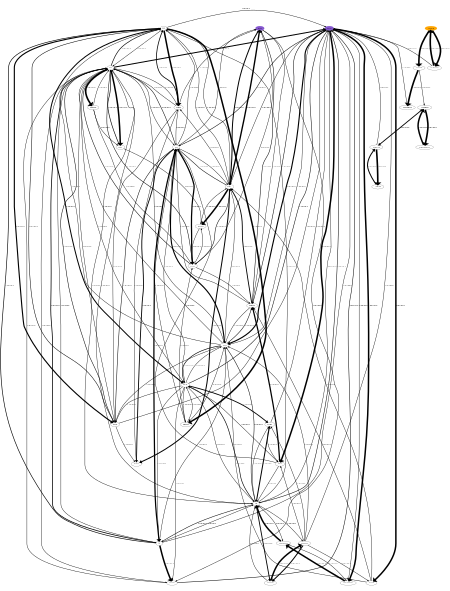 digraph {
    graph [b="0,0,1558,558", rankdir=TB, center=true, splines=True, size="3,5!", dpi=400, ratio="fill"];
	NO -> N2 [label="2.5E+01%" fontcolor=black fontname=serif fontsize=16 penwidth=5]
	NO -> NNH [label="3.8E-01%" fontcolor=black fontname=serif fontsize=16 penwidth=3]
	NO -> NH [label="7.3E-01%" fontcolor=black fontname=serif fontsize=16 penwidth=3]
	NO -> HNO [label="1.3E+01%" fontcolor=black fontname=serif fontsize=16 penwidth=4]
	NO -> HONO [label="1.0E+02%" fontcolor=black fontname=serif fontsize=16 penwidth=13]
	NO -> N [label="5.7E+00%" fontcolor=black fontname=serif fontsize=16 penwidth=3]
	NO -> N2O [label="1.5E+01%" fontcolor=black fontname=serif fontsize=16 penwidth=4]
	NO -> NO2 [label="9.7E+01%" fontcolor=black fontname=serif fontsize=16 penwidth=12]
	NO -> HCN [label="5.3E+01%" fontcolor=black fontname=serif fontsize=16 penwidth=8]
	NO -> CN [label="1.2E-01%" fontcolor=black fontname=serif fontsize=16 penwidth=3]
	NO -> NCO [label="5.7E+00%" fontcolor=black fontname=serif fontsize=16 penwidth=3]
	NO -> H2CN [label="2.9E+00%" fontcolor=black fontname=serif fontsize=16 penwidth=3]
	NO2 -> H2NO [label="6.6E-02%" fontcolor=black fontname=serif fontsize=16 penwidth=3]
	NO2 -> NO [label="2.7E+01%" fontcolor=black fontname=serif fontsize=16 penwidth=5]
	N -> N2 [label="2.4E+01%" fontcolor=black fontname=serif fontsize=16 penwidth=5]
	N -> NO [label="3.5E+01%" fontcolor=black fontname=serif fontsize=16 penwidth=6]
	N -> HCN [label="1.8E+00%" fontcolor=black fontname=serif fontsize=16 penwidth=3]
	N -> CN [label="5.5E-02%" fontcolor=black fontname=serif fontsize=16 penwidth=3]
	N -> H2CN [label="9.5E+01%" fontcolor=black fontname=serif fontsize=16 penwidth=12]
	NH3 -> NH2 [label="5.2E+01%" fontcolor=black fontname=serif fontsize=16 penwidth=8]
	NH3 -> HNCO [label="2.5E-02%" fontcolor=black fontname=serif fontsize=16 penwidth=3]
	NH3 -> H2CN [label="2.4E+00%" fontcolor=black fontname=serif fontsize=16 penwidth=3]
	NCO -> N2 [label="5.7E-01%" fontcolor=black fontname=serif fontsize=16 penwidth=3]
	NCO -> NH2 [label="1.3E-02%" fontcolor=black fontname=serif fontsize=16 penwidth=3]
	NCO -> NH [label="6.3E+01%" fontcolor=black fontname=serif fontsize=16 penwidth=9]
	NCO -> N [label="2.1E-01%" fontcolor=black fontname=serif fontsize=16 penwidth=3]
	NCO -> N2O [label="2.0E+00%" fontcolor=black fontname=serif fontsize=16 penwidth=3]
	NCO -> NO [label="5.7E-01%" fontcolor=black fontname=serif fontsize=16 penwidth=3]
	NCO -> HCN [label="2.9E-01%" fontcolor=black fontname=serif fontsize=16 penwidth=3]
	NCO -> HNCO [label="1.0E+01%" fontcolor=black fontname=serif fontsize=16 penwidth=4]
	NCO -> NCN [label="2.1E+01%" fontcolor=black fontname=serif fontsize=16 penwidth=5]
	N2O -> N2 [label="1.8E+01%" fontcolor=black fontname=serif fontsize=16 penwidth=4]
	N2O -> N2H2 [label="1.1E-01%" fontcolor=black fontname=serif fontsize=16 penwidth=3]
	N2O -> NO [label="2.5E-01%" fontcolor=black fontname=serif fontsize=16 penwidth=3]
	N2O -> HCN [label="2.4E-02%" fontcolor=black fontname=serif fontsize=16 penwidth=3]
	C5H5N -> C5H4N [label="1.0E+02%" fontcolor=black fontname=serif fontsize=16 penwidth=13]
	C5H5N -> C5H5NO [label="1.0E+02%" fontcolor=black fontname=serif fontsize=16 penwidth=13]
	HNO -> H2NO [label="1.4E-01%" fontcolor=black fontname=serif fontsize=16 penwidth=3]
	HNO -> NH3 [label="4.5E-01%" fontcolor=black fontname=serif fontsize=16 penwidth=3]
	HNO -> NO [label="1.6E+01%" fontcolor=black fontname=serif fontsize=16 penwidth=4]
	HNO -> HNCO [label="1.2E-02%" fontcolor=black fontname=serif fontsize=16 penwidth=3]
	CN -> N2 [label="1.4E-01%" fontcolor=black fontname=serif fontsize=16 penwidth=3]
	CN -> N [label="1.6E+01%" fontcolor=black fontname=serif fontsize=16 penwidth=4]
	CN -> NO [label="7.7E-01%" fontcolor=black fontname=serif fontsize=16 penwidth=3]
	CN -> HCN [label="1.3E+01%" fontcolor=black fontname=serif fontsize=16 penwidth=4]
	CN -> NCO [label="2.0E+01%" fontcolor=black fontname=serif fontsize=16 penwidth=4]
	CN -> NCN [label="2.1E+01%" fontcolor=black fontname=serif fontsize=16 penwidth=5]
	CN -> CHCHCN [label="6.2E-02%" fontcolor=black fontname=serif fontsize=16 penwidth=3]
	CN -> C2N2 [label="5.6E+01%" fontcolor=black fontname=serif fontsize=16 penwidth=8]
	CN -> CH3CN [label="7.6E+00%" fontcolor=black fontname=serif fontsize=16 penwidth=3]
	CN -> CH2CN [label="4.5E+01%" fontcolor=black fontname=serif fontsize=16 penwidth=7]
	NNH -> N2 [label="3.0E+01%" fontcolor=black fontname=serif fontsize=16 penwidth=6]
	NNH -> NH [label="2.6E-02%" fontcolor=black fontname=serif fontsize=16 penwidth=3]
	NNH -> N2O [label="4.2E+00%" fontcolor=black fontname=serif fontsize=16 penwidth=3]
	NNH -> NH3 [label="2.2E-02%" fontcolor=black fontname=serif fontsize=16 penwidth=3]
	NNH -> NO [label="1.5E-02%" fontcolor=black fontname=serif fontsize=16 penwidth=3]
	NH -> N2 [label="1.3E+00%" fontcolor=black fontname=serif fontsize=16 penwidth=3]
	NH -> N2H2 [label="4.7E+01%" fontcolor=black fontname=serif fontsize=16 penwidth=7]
	NH -> NH2 [label="2.0E-01%" fontcolor=black fontname=serif fontsize=16 penwidth=3]
	NH -> HNO [label="7.0E+01%" fontcolor=black fontname=serif fontsize=16 penwidth=10]
	NH -> N [label="7.2E+01%" fontcolor=black fontname=serif fontsize=16 penwidth=10]
	NH -> N2O [label="1.3E+01%" fontcolor=black fontname=serif fontsize=16 penwidth=4]
	NH -> NH3 [label="5.6E-01%" fontcolor=black fontname=serif fontsize=16 penwidth=3]
	NH -> NO [label="2.0E+01%" fontcolor=black fontname=serif fontsize=16 penwidth=4]
	N2 -> NNH [label="9.9E+01%" fontcolor=black fontname=serif fontsize=16 penwidth=12]
	N2 -> NH2 [label="1.9E-01%" fontcolor=black fontname=serif fontsize=16 penwidth=3]
	N2 -> N2O [label="6.5E+01%" fontcolor=black fontname=serif fontsize=16 penwidth=9]
	N2 -> NO [label="3.1E-02%" fontcolor=black fontname=serif fontsize=16 penwidth=3]
	N2 -> HCN [label="1.5E-01%" fontcolor=black fontname=serif fontsize=16 penwidth=3]
	N2 -> NCN [label="5.4E+01%" fontcolor=black fontname=serif fontsize=16 penwidth=8]
	N2 -> HNCN [label="9.7E+01%" fontcolor=black fontname=serif fontsize=16 penwidth=12]
	H2CN -> NO [label="1.4E-02%" fontcolor=black fontname=serif fontsize=16 penwidth=3]
	H2CN -> HCN [label="1.6E+01%" fontcolor=black fontname=serif fontsize=16 penwidth=4]
	HONO -> HNO [label="1.5E+00%" fontcolor=black fontname=serif fontsize=16 penwidth=3]
	HONO -> NO [label="1.2E-01%" fontcolor=black fontname=serif fontsize=16 penwidth=3]
	HONO -> NO2 [label="2.8E+00%" fontcolor=black fontname=serif fontsize=16 penwidth=3]
	HCN -> NH2 [label="1.3E+00%" fontcolor=black fontname=serif fontsize=16 penwidth=3]
	HCN -> NH [label="1.6E+01%" fontcolor=black fontname=serif fontsize=16 penwidth=4]
	HCN -> HNC [label="9.9E+01%" fontcolor=black fontname=serif fontsize=16 penwidth=12]
	HCN -> CN [label="4.2E+00%" fontcolor=black fontname=serif fontsize=16 penwidth=3]
	HCN -> HNCO [label="1.2E+01%" fontcolor=black fontname=serif fontsize=16 penwidth=4]
	HCN -> NCO [label="7.0E+01%" fontcolor=black fontname=serif fontsize=16 penwidth=9]
	HCN -> CH2CHCN [label="1.0E+02%" fontcolor=black fontname=serif fontsize=16 penwidth=12]
	HCN -> HOCN [label="9.6E+01%" fontcolor=black fontname=serif fontsize=16 penwidth=12]
	H2NO -> NH2 [label="1.6E-01%" fontcolor=black fontname=serif fontsize=16 penwidth=3]
	H2NO -> HNO [label="2.6E-01%" fontcolor=black fontname=serif fontsize=16 penwidth=3]
	NH2 -> N2 [label="7.1E-01%" fontcolor=black fontname=serif fontsize=16 penwidth=3]
	NH2 -> N2H2 [label="5.3E+01%" fontcolor=black fontname=serif fontsize=16 penwidth=8]
	NH2 -> NNH [label="3.8E-01%" fontcolor=black fontname=serif fontsize=16 penwidth=3]
	NH2 -> NH [label="1.5E+01%" fontcolor=black fontname=serif fontsize=16 penwidth=4]
	NH2 -> HNO [label="1.5E+01%" fontcolor=black fontname=serif fontsize=16 penwidth=4]
	NH2 -> H2NO [label="1.0E+02%" fontcolor=black fontname=serif fontsize=16 penwidth=12]
	NH2 -> NH3 [label="8.8E+01%" fontcolor=black fontname=serif fontsize=16 penwidth=11]
	HNCO -> NH2 [label="4.6E+01%" fontcolor=black fontname=serif fontsize=16 penwidth=7]
	HNCO -> NH [label="1.2E+00%" fontcolor=black fontname=serif fontsize=16 penwidth=3]
	HNCO -> NH3 [label="1.1E+01%" fontcolor=black fontname=serif fontsize=16 penwidth=4]
	HNCO -> NCO [label="1.3E+00%" fontcolor=black fontname=serif fontsize=16 penwidth=3]
	NCN -> NH [label="1.9E-02%" fontcolor=black fontname=serif fontsize=16 penwidth=3]
	NCN -> N [label="6.3E+00%" fontcolor=black fontname=serif fontsize=16 penwidth=3]
	NCN -> N2O [label="1.2E-01%" fontcolor=black fontname=serif fontsize=16 penwidth=3]
	NCN -> NO [label="1.5E+00%" fontcolor=black fontname=serif fontsize=16 penwidth=3]
	NCN -> HCN [label="1.1E+01%" fontcolor=black fontname=serif fontsize=16 penwidth=4]
	NCN -> HNC [label="8.0E-01%" fontcolor=black fontname=serif fontsize=16 penwidth=3]
	NCN -> CN [label="5.0E-01%" fontcolor=black fontname=serif fontsize=16 penwidth=3]
	NCN -> NCO [label="2.3E-02%" fontcolor=black fontname=serif fontsize=16 penwidth=3]
	NCN -> H2CN [label="1.7E-01%" fontcolor=black fontname=serif fontsize=16 penwidth=3]
	NCN -> C2N2 [label="4.1E+01%" fontcolor=black fontname=serif fontsize=16 penwidth=7]
	NCN -> HNCN [label="2.9E+00%" fontcolor=black fontname=serif fontsize=16 penwidth=3]
	N2H2 -> NNH [label="4.2E-01%" fontcolor=black fontname=serif fontsize=16 penwidth=3]
	C5H4N -> C5H4NO [label="8.7E-02%" fontcolor=black fontname=serif fontsize=16 penwidth=3]
	C5H4N -> C5H4NO2 [label="1.0E+02%" fontcolor=black fontname=serif fontsize=16 penwidth=13]
	C5H5NO -> HCN [label="3.0E-01%" fontcolor=black fontname=serif fontsize=16 penwidth=3]
	C5H5NO -> C5H5N [label="1.0E+02%" fontcolor=black fontname=serif fontsize=16 penwidth=13]
	CHCHCN -> CN [label="9.2E+01%" fontcolor=black fontname=serif fontsize=16 penwidth=12]
	CHCHCN -> CH2CHCN [label="3.7E-01%" fontcolor=black fontname=serif fontsize=16 penwidth=3]
	C2N2 -> HCN [label="6.8E-01%" fontcolor=black fontname=serif fontsize=16 penwidth=3]
	C2N2 -> HNC [label="1.7E-01%" fontcolor=black fontname=serif fontsize=16 penwidth=3]
	C2N2 -> CN [label="5.5E-02%" fontcolor=black fontname=serif fontsize=16 penwidth=3]
	CH3CN -> HCN [label="2.2E+00%" fontcolor=black fontname=serif fontsize=16 penwidth=3]
	CH3CN -> HNC [label="2.0E-01%" fontcolor=black fontname=serif fontsize=16 penwidth=3]
	CH3CN -> NCO [label="1.8E-01%" fontcolor=black fontname=serif fontsize=16 penwidth=3]
	CH3CN -> C2N2 [label="2.4E+00%" fontcolor=black fontname=serif fontsize=16 penwidth=3]
	CH3CN -> HOCN [label="4.0E+00%" fontcolor=black fontname=serif fontsize=16 penwidth=3]
	CH3CN -> CH2CN [label="5.5E+01%" fontcolor=black fontname=serif fontsize=16 penwidth=8]
	CH2CN -> CN [label="2.5E+00%" fontcolor=black fontname=serif fontsize=16 penwidth=3]
	CH2CN -> CH3CN [label="9.2E+01%" fontcolor=black fontname=serif fontsize=16 penwidth=12]
	HNCN -> NH [label="8.4E-02%" fontcolor=black fontname=serif fontsize=16 penwidth=3]
	HNCN -> HNO [label="4.7E-02%" fontcolor=black fontname=serif fontsize=16 penwidth=3]
	HNCN -> NCO [label="9.5E-02%" fontcolor=black fontname=serif fontsize=16 penwidth=3]
	HNCN -> NCN [label="3.7E+00%" fontcolor=black fontname=serif fontsize=16 penwidth=3]
	HNC -> NH [label="3.7E+00%" fontcolor=black fontname=serif fontsize=16 penwidth=3]
	HNC -> CN [label="3.0E-01%" fontcolor=black fontname=serif fontsize=16 penwidth=3]
	HNC -> HNCO [label="7.8E+01%" fontcolor=black fontname=serif fontsize=16 penwidth=10]
	CH2CHCN -> HCN [label="1.0E-02%" fontcolor=black fontname=serif fontsize=16 penwidth=3]
	CH2CHCN -> CHCHCN [label="1.0E+02%" fontcolor=black fontname=serif fontsize=16 penwidth=12]
	HOCN -> NH2 [label="1.1E-02%" fontcolor=black fontname=serif fontsize=16 penwidth=3]
	HOCN -> HNCO [label="1.6E-01%" fontcolor=black fontname=serif fontsize=16 penwidth=3]
	HOCN -> NCO [label="3.0E+00%" fontcolor=black fontname=serif fontsize=16 penwidth=3]
	C5H4NO -> PYRLYL [label="4.2E+01%" fontcolor=black fontname=serif fontsize=16 penwidth=7]
	C5H4NO -> BNC4H4CO [label="1.0E+02%" fontcolor=black fontname=serif fontsize=16 penwidth=13]
	C5H4NO2 -> HCN [label="1.8E+00%" fontcolor=black fontname=serif fontsize=16 penwidth=3]
	PYRLYL -> HCN [label="1.0E-01%" fontcolor=black fontname=serif fontsize=16 penwidth=3]
	PYRLYL -> C4H5N [label="1.0E+02%" fontcolor=black fontname=serif fontsize=16 penwidth=13]
	BNC4H4CO -> C5H4NO [label="1.0E+02%" fontcolor=black fontname=serif fontsize=16 penwidth=12]
	C4H5N -> PYRLYL [label="5.8E+01%" fontcolor=black fontname=serif fontsize=16 penwidth=8]
	NO [fontname=serif fontsize=16]
	NO2 [fontname=serif fontsize=16]
	N [fontname=serif fontsize=16]
	NH3 [fontname=serif fontsize=16]
	NCO [fontname=serif fontsize=16]
	N2O [fontname=serif fontsize=16]
	C5H5N [fontname=serif fontsize=16]
	HNO [fontname=serif fontsize=16]
	CN [fontname=serif fontsize=16]
	NNH [fontname=serif fontsize=16]
	NH [fontname=serif fontsize=16]
	N2 [fontname=serif fontsize=16]
	H2CN [fontname=serif fontsize=16]
	HONO [fontname=serif fontsize=16]
	HCN [fontname=serif fontsize=16]
	H2NO [fontname=serif fontsize=16]
	NH2 [fontname=serif fontsize=16]
	HNCO [fontname=serif fontsize=16]
	NCN [fontname=serif fontsize=16]
	N2H2 [fontname=serif fontsize=16]
	C5H4N [fontname=serif fontsize=16]
	C5H5NO [fontname=serif fontsize=16]
	CHCHCN [fontname=serif fontsize=16]
	C2N2 [fontname=serif fontsize=16]
	CH3CN [fontname=serif fontsize=16]
	CH2CN [fontname=serif fontsize=16]
	HNCN [fontname=serif fontsize=16]
	HNC [fontname=serif fontsize=16]
	CH2CHCN [fontname=serif fontsize=16]
	HOCN [fontname=serif fontsize=16]
	C5H4NO [fontname=serif fontsize=16]
	C5H4NO2 [fontname=serif fontsize=16]
	PYRLYL [fontname=serif fontsize=16]
	BNC4H4CO [fontname=serif fontsize=16]
	C4H5N [fontname=serif fontsize=16]
	HCN [color="#500dbab1" fillcolor="#500dbab1" style=filled]
	NH3 [color="#500dbab1" fillcolor="#500dbab1" style=filled]
	C5H5N [color=orange fillcolor=orange style=filled]

    {rank="source"; C5H5N,NH3,HCN,N2}
}